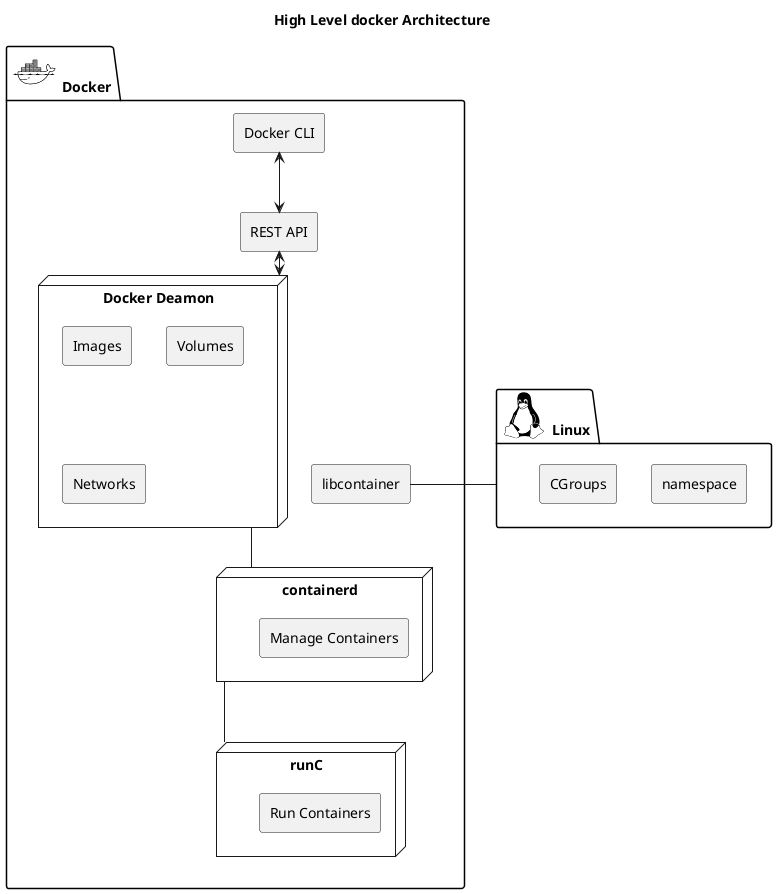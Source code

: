 @startuml Docker Architecture
title High Level docker Architecture

'!include <cloudinsight/docker>
!include <tupadr3/devicons/linux>
!include <tupadr3/devicons/docker>

' Remove UML component notation
skinparam componentStyle rectangle
skinparam linetype ortho

package "<$docker> Docker" as runtime {

    component "Docker CLI" as dockercli
    component "REST API" as restapi

    dockercli <--> restapi
    node "Docker Deamon" as dockerdeamon {
        [Images]
        [Volumes]
        [Networks]
    }
    restapi <--> dockerdeamon
    component libcontainer
    dockerdeamon <-[hidden]-> libcontainer

    node containerd {
        [Manage Containers]
    }
    node runC {
        [Run Containers]
    }

    dockerdeamon --- containerd
    containerd --- runC
}

package "<$linux> Linux" as linux {
    component "namespace"
    component "CGroups"
}

libcontainer - linux

@enduml

